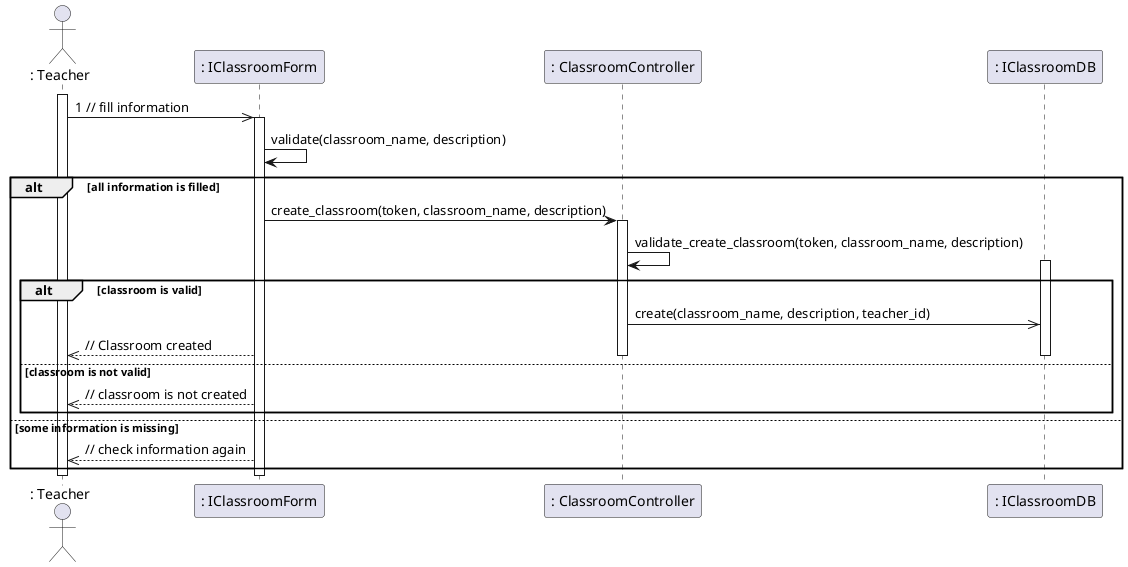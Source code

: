 @startuml createClass

actor ": Teacher"

activate ": Teacher"
": Teacher" ->> ": IClassroomForm": 1 // fill information
activate ": IClassroomForm"
": IClassroomForm" -> ": IClassroomForm": validate(classroom_name, description)
alt all information is filled
    ": IClassroomForm" -> ": ClassroomController": create_classroom(token, classroom_name, description)
    activate ": ClassroomController"
    ": ClassroomController" -> ": ClassroomController": validate_create_classroom(token, classroom_name, description)
    activate ": IClassroomDB"
    alt classroom is valid 
        ": ClassroomController" ->> ": IClassroomDB": create(classroom_name, description, teacher_id)
        ": IClassroomForm" -->> ": Teacher": // Classroom created
    else classroom is not valid
        deactivate ": IClassroomDB"
        deactivate ": ClassroomController"
        ": IClassroomForm" -->> ": Teacher": // classroom is not created
    end
else some information is missing
    ": IClassroomForm" -->> ": Teacher": // check information again
end

deactivate ": IClassroomForm"
deactivate ": Teacher"

@enduml